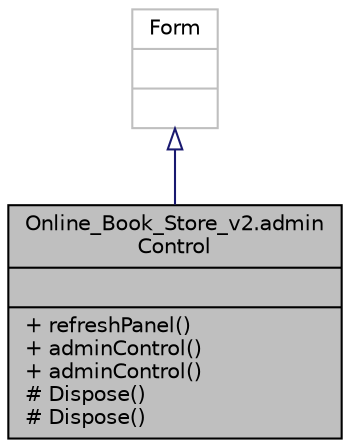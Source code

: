 digraph "Online_Book_Store_v2.adminControl"
{
 // LATEX_PDF_SIZE
  edge [fontname="Helvetica",fontsize="10",labelfontname="Helvetica",labelfontsize="10"];
  node [fontname="Helvetica",fontsize="10",shape=record];
  Node1 [label="{Online_Book_Store_v2.admin\lControl\n||+ refreshPanel()\l+ adminControl()\l+ adminControl()\l# Dispose()\l# Dispose()\l}",height=0.2,width=0.4,color="black", fillcolor="grey75", style="filled", fontcolor="black",tooltip="Ths creates the general structure of the admin panel. Uses the datagridviews to user/product manageme..."];
  Node2 -> Node1 [dir="back",color="midnightblue",fontsize="10",style="solid",arrowtail="onormal",fontname="Helvetica"];
  Node2 [label="{Form\n||}",height=0.2,width=0.4,color="grey75", fillcolor="white", style="filled",tooltip=" "];
}
